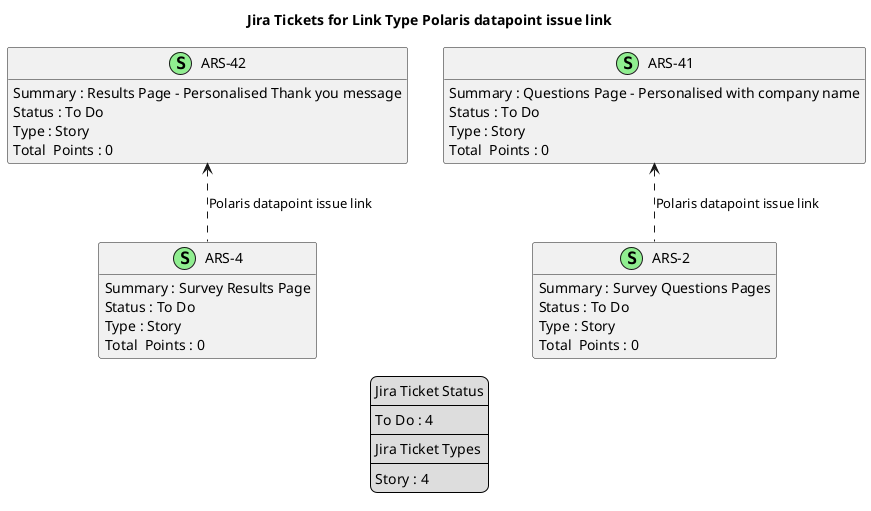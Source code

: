 @startuml
'https://plantuml.com/class-diagram

' GENERATE CLASS DIAGRAM ===========
' Generated at    : Tue May 21 11:41:22 CEST 2024

title Jira Tickets for Link Type Polaris datapoint issue link
hide empty members

legend
Jira Ticket Status
----
To Do : 4
----
Jira Ticket Types
----
Story : 4
end legend


' Tickets =======
class "ARS-4" << (S,lightgreen) >> {
 Summary : Survey Results Page
 Status : To Do
 Type : Story
Total  Points : 0
}

class "ARS-41" << (S,lightgreen) >> {
 Summary : Questions Page - Personalised with company name
 Status : To Do
 Type : Story
Total  Points : 0
}

class "ARS-2" << (S,lightgreen) >> {
 Summary : Survey Questions Pages
 Status : To Do
 Type : Story
Total  Points : 0
}

class "ARS-42" << (S,lightgreen) >> {
 Summary : Results Page - Personalised Thank you message
 Status : To Do
 Type : Story
Total  Points : 0
}



' Links =======
"ARS-41" <.. "ARS-2" : Polaris datapoint issue link

"ARS-42" <.. "ARS-4" : Polaris datapoint issue link



@enduml
